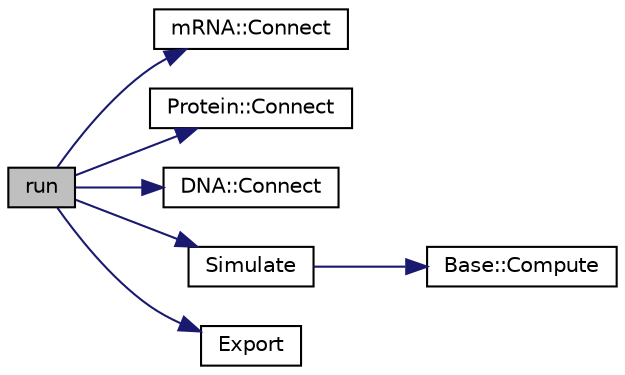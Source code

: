 digraph "run"
{
  edge [fontname="Helvetica",fontsize="10",labelfontname="Helvetica",labelfontsize="10"];
  node [fontname="Helvetica",fontsize="10",shape=record];
  rankdir="LR";
  Node1 [label="run",height=0.2,width=0.4,color="black", fillcolor="grey75", style="filled" fontcolor="black"];
  Node1 -> Node2 [color="midnightblue",fontsize="10",style="solid",fontname="Helvetica"];
  Node2 [label="mRNA::Connect",height=0.2,width=0.4,color="black", fillcolor="white", style="filled",URL="$classm_r_n_a.html#ac010324e6b1dc61fb8e1391b219acb2c"];
  Node1 -> Node3 [color="midnightblue",fontsize="10",style="solid",fontname="Helvetica"];
  Node3 [label="Protein::Connect",height=0.2,width=0.4,color="black", fillcolor="white", style="filled",URL="$class_protein.html#a52cf8da9e08eeb67b44114af2d12f45c"];
  Node1 -> Node4 [color="midnightblue",fontsize="10",style="solid",fontname="Helvetica"];
  Node4 [label="DNA::Connect",height=0.2,width=0.4,color="black", fillcolor="white", style="filled",URL="$class_d_n_a.html#a4db79a1d4530c15f30ec82cb8a502dda"];
  Node1 -> Node5 [color="midnightblue",fontsize="10",style="solid",fontname="Helvetica"];
  Node5 [label="Simulate",height=0.2,width=0.4,color="black", fillcolor="white", style="filled",URL="$graph_8h.html#a868cf38fedb3c52291069b74bb198bf0"];
  Node5 -> Node6 [color="midnightblue",fontsize="10",style="solid",fontname="Helvetica"];
  Node6 [label="Base::Compute",height=0.2,width=0.4,color="black", fillcolor="white", style="filled",URL="$class_base.html#a2539be60a003bf1153a87444870cfc50"];
  Node1 -> Node7 [color="midnightblue",fontsize="10",style="solid",fontname="Helvetica"];
  Node7 [label="Export",height=0.2,width=0.4,color="black", fillcolor="white", style="filled",URL="$graph_8h.html#a0f1490fce34d89bfc654bf71aa27fe70"];
}
